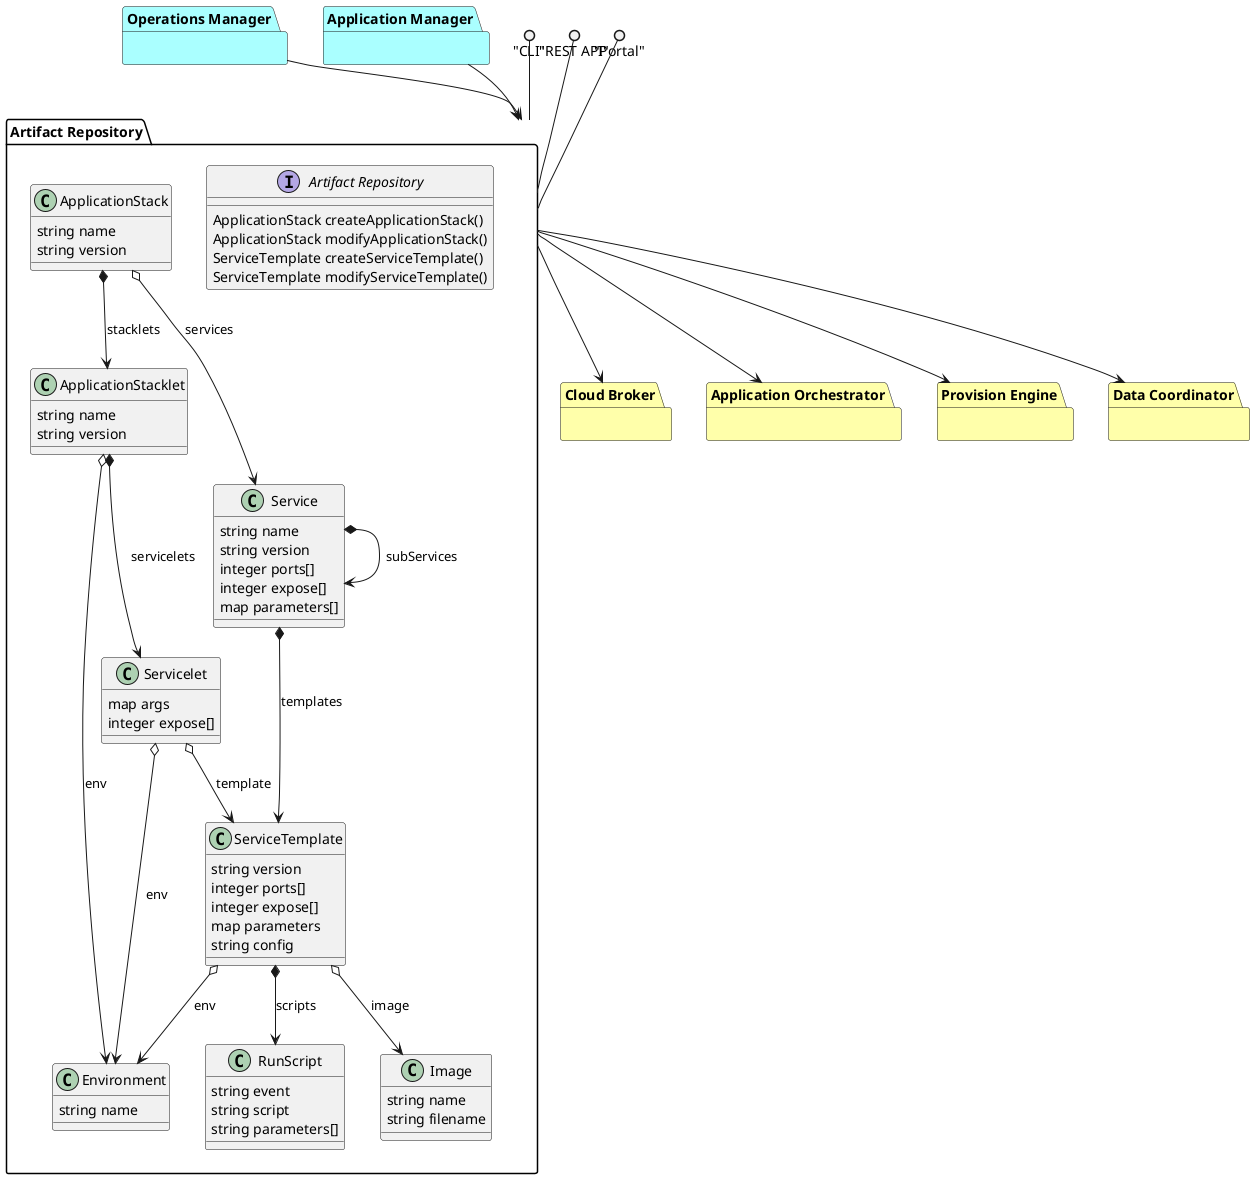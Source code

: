 @startuml
package "Artifact Repository" {
  interface "Artifact Repository" {
      ApplicationStack createApplicationStack()
      ApplicationStack modifyApplicationStack()
      ServiceTemplate createServiceTemplate()
      ServiceTemplate modifyServiceTemplate()
  }
  class ApplicationStack {
    string name
    string version
  }
  class ApplicationStacklet {
    string name
    string version
  }
  class Service {
    string name
    string version
    integer ports[]
    integer expose[]
    map parameters[]
  }
  class ServiceTemplate {
    string version
    integer ports[]
    integer expose[]
    map parameters
    string config
  }
  class Servicelet {
    map args
    integer expose[]
    }

  class RunScript {
    string event
    string script
    string parameters[]
  }
  class Image {
    string name
    string filename
  }
  class Environment {
    string name
  }
}
Service *--> Service: subServices
Service *--> ServiceTemplate : templates
ServiceTemplate o--> Environment : env
ServiceTemplate *--> RunScript : scripts
ServiceTemplate o--> Image : image
Servicelet o--> Environment : env
Servicelet o--> ServiceTemplate : template
ApplicationStack *--> "ApplicationStacklet" : stacklets
ApplicationStacklet o--> "Environment" : env
ApplicationStacklet *--> "Servicelet" : servicelets
ApplicationStack o--> "Service" : services

"CLI" ()-- "Artifact Repository"
"REST API" ()-- "Artifact Repository"
"Portal" ()-- "Artifact Repository"

package "Cloud Broker"  #ffffaa {}
package "Application Orchestrator" #ffffaa {}
package "Provision Engine" #ffffaa {}
package "Data Coordinator" #ffffaa {}
package "Operations Manager" #aaffff {}
package "Application Manager" #aaffff {}

"Operations Manager" --> "Artifact Repository"
"Application Manager" --> "Artifact Repository"
"Artifact Repository" --> "Cloud Broker"
"Artifact Repository" --> "Provision Engine"
"Artifact Repository" --> "Data Coordinator"
"Artifact Repository" --> "Application Orchestrator"

@enduml

